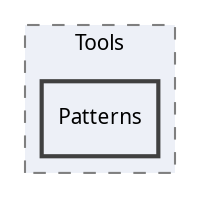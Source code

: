 digraph "Patterns"
{
 // LATEX_PDF_SIZE
  edge [fontname="Calibrii",fontsize="10",labelfontname="Calibrii",labelfontsize="10"];
  node [fontname="Calibrii",fontsize="10",shape=record];
  compound=true
  subgraph clusterdir_4e14d5ee7efdd742dd5cdebb8389bd20 {
    graph [ bgcolor="#edf0f7", pencolor="grey50", style="filled,dashed,", label="Tools", fontname="Calibrii", fontsize="10", URL="dir_4e14d5ee7efdd742dd5cdebb8389bd20.html"]
  dir_210d03b919049ebe0cef71dffea404bc [shape=box, label="Patterns", style="filled,bold,", fillcolor="#edf0f7", color="grey25", URL="dir_210d03b919049ebe0cef71dffea404bc.html"];
  }
}
